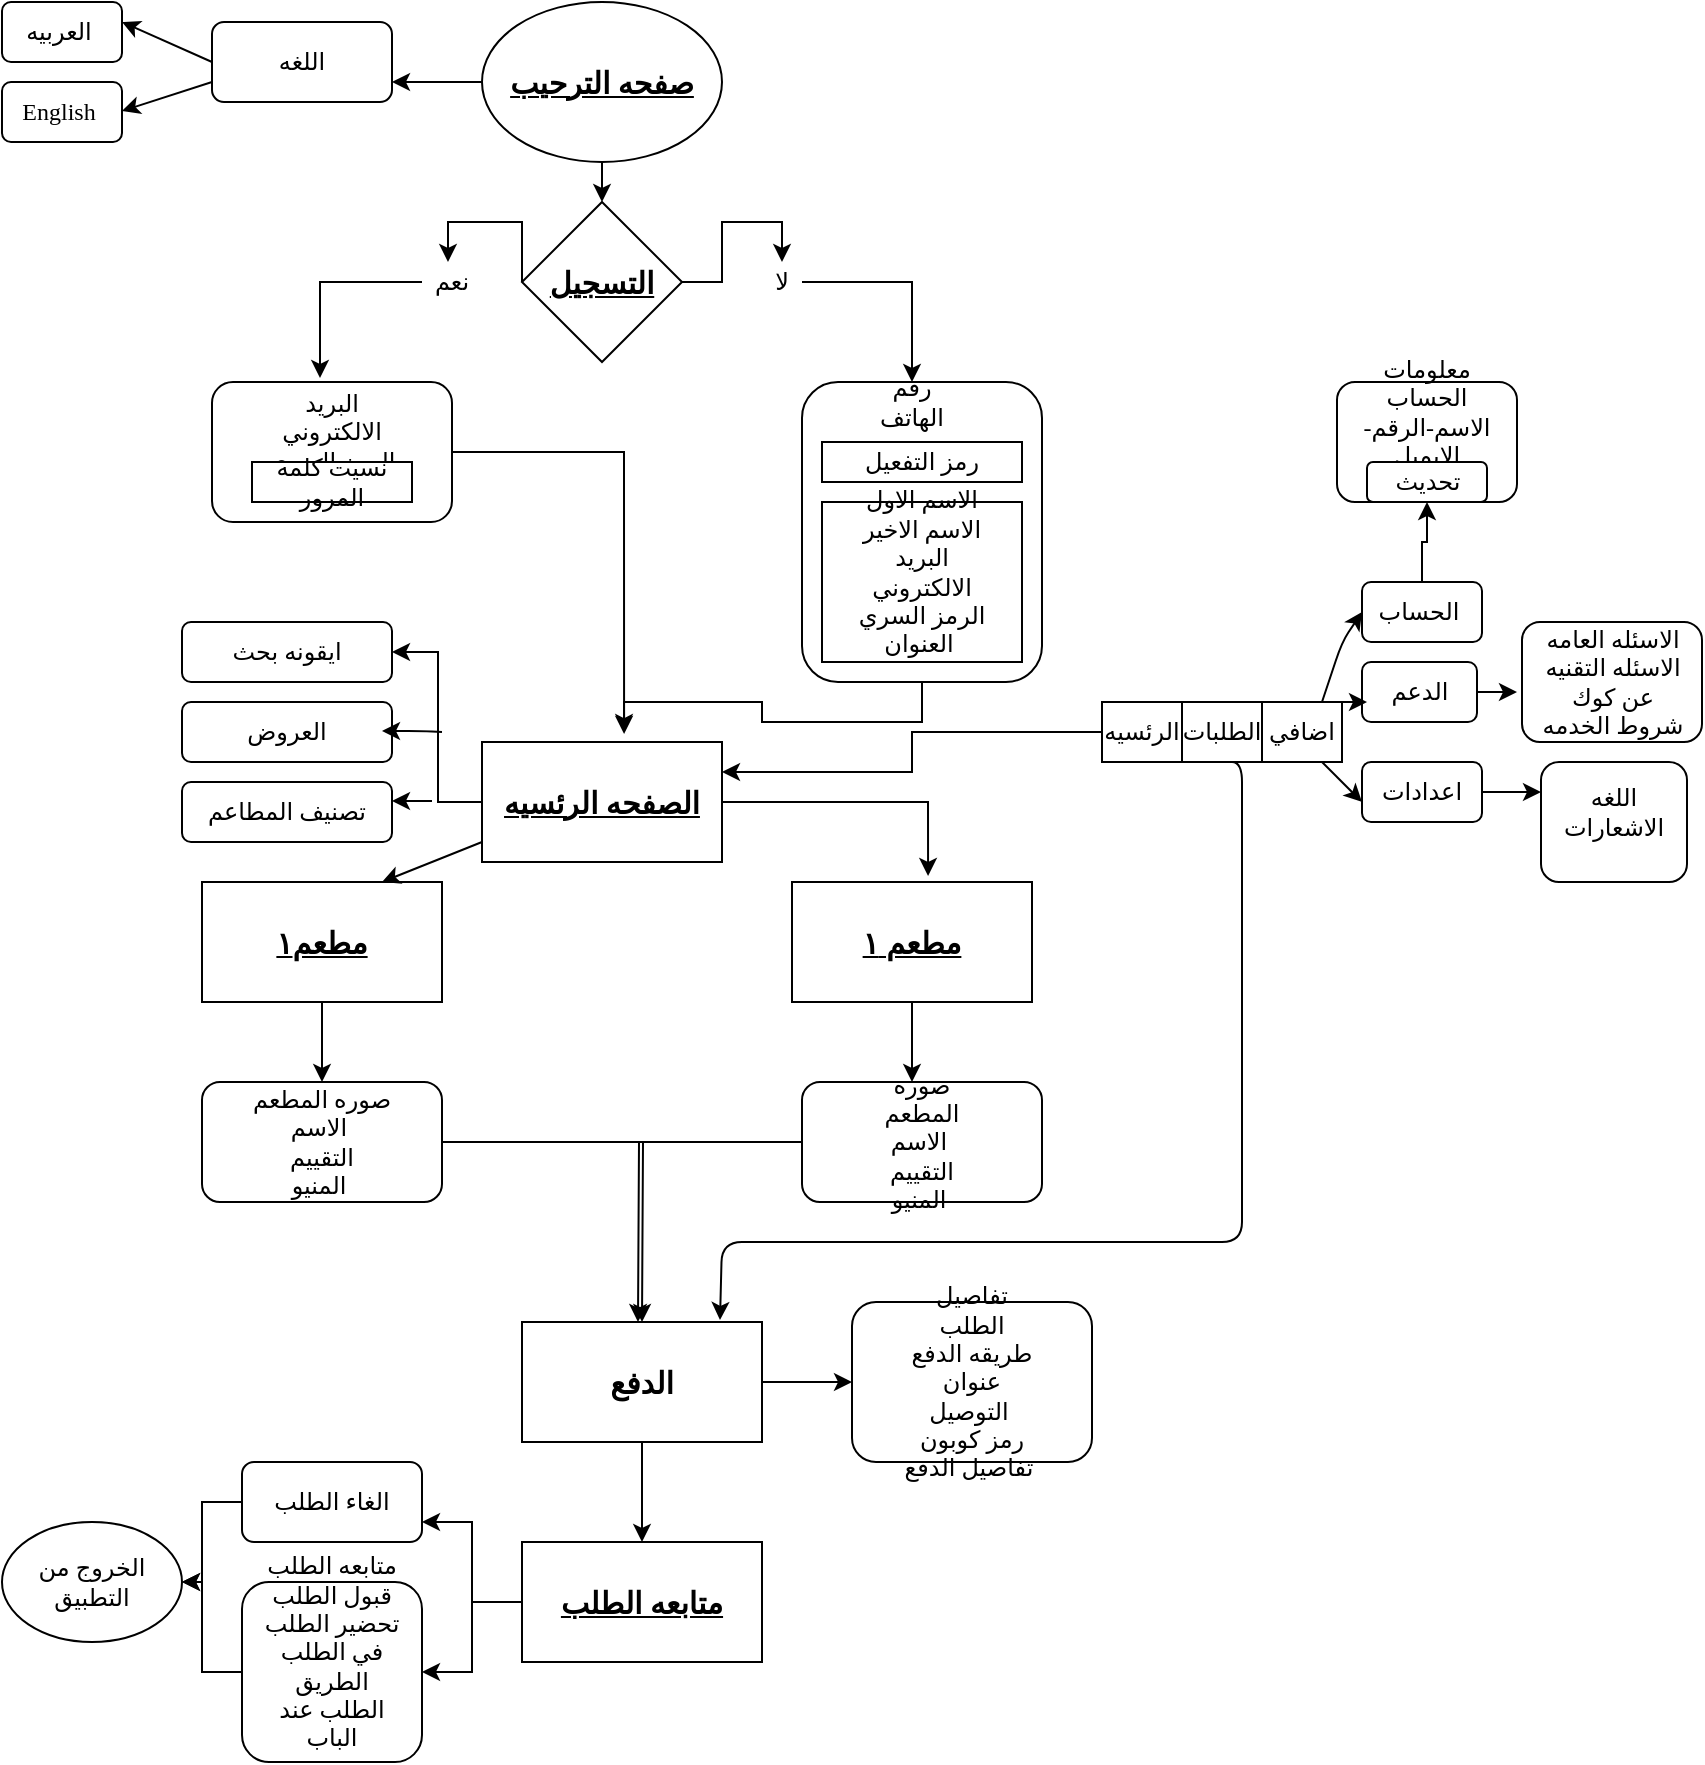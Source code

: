 <mxfile version="13.0.4" type="github">
  <diagram id="cYzsiMG_hBZ33oWnFEe3" name="Page-1">
    <mxGraphModel dx="1186" dy="764" grid="1" gridSize="10" guides="1" tooltips="1" connect="1" arrows="1" fold="1" page="1" pageScale="1" pageWidth="850" pageHeight="1100" math="0" shadow="0">
      <root>
        <mxCell id="0" />
        <mxCell id="1" parent="0" />
        <mxCell id="GLALJ3vJWi_O3MMSTwjA-37" style="edgeStyle=orthogonalEdgeStyle;rounded=0;orthogonalLoop=1;jettySize=auto;html=1;exitX=1;exitY=0.5;exitDx=0;exitDy=0;entryX=0.5;entryY=0;entryDx=0;entryDy=0;fontFamily=Verdana;labelBorderColor=none;labelBackgroundColor=none;" edge="1" parent="1" source="GLALJ3vJWi_O3MMSTwjA-42" target="GLALJ3vJWi_O3MMSTwjA-27">
          <mxGeometry relative="1" as="geometry" />
        </mxCell>
        <mxCell id="GLALJ3vJWi_O3MMSTwjA-39" style="edgeStyle=orthogonalEdgeStyle;rounded=0;orthogonalLoop=1;jettySize=auto;html=1;entryX=0.425;entryY=-0.04;entryDx=0;entryDy=0;entryPerimeter=0;exitX=0;exitY=0.5;exitDx=0;exitDy=0;fontFamily=Verdana;labelBorderColor=none;labelBackgroundColor=none;" edge="1" parent="1" source="GLALJ3vJWi_O3MMSTwjA-33" target="GLALJ3vJWi_O3MMSTwjA-34">
          <mxGeometry relative="1" as="geometry">
            <mxPoint x="180" y="160" as="sourcePoint" />
          </mxGeometry>
        </mxCell>
        <mxCell id="GLALJ3vJWi_O3MMSTwjA-7" value="&lt;b&gt;&lt;u&gt;&lt;font style=&quot;font-size: 15px&quot;&gt;التسجيل&lt;/font&gt;&lt;/u&gt;&lt;/b&gt;" style="rhombus;whiteSpace=wrap;html=1;fontFamily=Verdana;labelBorderColor=none;labelBackgroundColor=none;" vertex="1" parent="1">
          <mxGeometry x="260" y="120" width="80" height="80" as="geometry" />
        </mxCell>
        <mxCell id="GLALJ3vJWi_O3MMSTwjA-20" style="edgeStyle=orthogonalEdgeStyle;rounded=0;orthogonalLoop=1;jettySize=auto;html=1;exitX=0;exitY=0.5;exitDx=0;exitDy=0;entryX=1;entryY=0.75;entryDx=0;entryDy=0;fontFamily=Verdana;labelBorderColor=none;labelBackgroundColor=none;" edge="1" parent="1" source="GLALJ3vJWi_O3MMSTwjA-8" target="GLALJ3vJWi_O3MMSTwjA-15">
          <mxGeometry relative="1" as="geometry">
            <Array as="points">
              <mxPoint x="200" y="60" />
            </Array>
          </mxGeometry>
        </mxCell>
        <mxCell id="GLALJ3vJWi_O3MMSTwjA-25" style="edgeStyle=orthogonalEdgeStyle;rounded=0;orthogonalLoop=1;jettySize=auto;html=1;exitX=0.5;exitY=1;exitDx=0;exitDy=0;entryX=0.5;entryY=0;entryDx=0;entryDy=0;fontFamily=Verdana;labelBorderColor=none;labelBackgroundColor=none;" edge="1" parent="1" source="GLALJ3vJWi_O3MMSTwjA-8" target="GLALJ3vJWi_O3MMSTwjA-7">
          <mxGeometry relative="1" as="geometry" />
        </mxCell>
        <mxCell id="GLALJ3vJWi_O3MMSTwjA-8" value="&lt;b&gt;&lt;u&gt;&lt;font style=&quot;font-size: 15px&quot;&gt;صفحه الترحيب&lt;/font&gt;&lt;/u&gt;&lt;/b&gt;" style="ellipse;whiteSpace=wrap;html=1;fontFamily=Verdana;labelBorderColor=none;labelBackgroundColor=none;" vertex="1" parent="1">
          <mxGeometry x="240" y="20" width="120" height="80" as="geometry" />
        </mxCell>
        <mxCell id="GLALJ3vJWi_O3MMSTwjA-59" style="edgeStyle=orthogonalEdgeStyle;rounded=0;orthogonalLoop=1;jettySize=auto;html=1;entryX=1;entryY=0.5;entryDx=0;entryDy=0;fontFamily=Verdana;labelBorderColor=none;labelBackgroundColor=none;" edge="1" parent="1" source="GLALJ3vJWi_O3MMSTwjA-9" target="GLALJ3vJWi_O3MMSTwjA-52">
          <mxGeometry relative="1" as="geometry">
            <Array as="points">
              <mxPoint x="218" y="420" />
              <mxPoint x="218" y="345" />
            </Array>
          </mxGeometry>
        </mxCell>
        <mxCell id="GLALJ3vJWi_O3MMSTwjA-62" style="edgeStyle=orthogonalEdgeStyle;rounded=0;orthogonalLoop=1;jettySize=auto;html=1;entryX=0.567;entryY=-0.05;entryDx=0;entryDy=0;entryPerimeter=0;fontFamily=Verdana;labelBorderColor=none;labelBackgroundColor=none;" edge="1" parent="1" source="GLALJ3vJWi_O3MMSTwjA-9" target="GLALJ3vJWi_O3MMSTwjA-10">
          <mxGeometry relative="1" as="geometry" />
        </mxCell>
        <mxCell id="GLALJ3vJWi_O3MMSTwjA-9" value="&lt;b&gt;&lt;u&gt;&lt;font style=&quot;font-size: 15px&quot;&gt;الصفحه الرئسيه&lt;/font&gt;&lt;/u&gt;&lt;/b&gt;" style="rounded=0;whiteSpace=wrap;html=1;fontFamily=Verdana;labelBorderColor=none;labelBackgroundColor=none;" vertex="1" parent="1">
          <mxGeometry x="240" y="390" width="120" height="60" as="geometry" />
        </mxCell>
        <mxCell id="GLALJ3vJWi_O3MMSTwjA-67" style="edgeStyle=orthogonalEdgeStyle;rounded=0;orthogonalLoop=1;jettySize=auto;html=1;fontFamily=Verdana;labelBorderColor=none;labelBackgroundColor=none;" edge="1" parent="1" source="GLALJ3vJWi_O3MMSTwjA-10">
          <mxGeometry relative="1" as="geometry">
            <mxPoint x="455" y="560" as="targetPoint" />
          </mxGeometry>
        </mxCell>
        <mxCell id="GLALJ3vJWi_O3MMSTwjA-10" value="&lt;b&gt;&lt;u&gt;&lt;font style=&quot;font-size: 15px&quot;&gt;مطعم ١&lt;/font&gt;&lt;/u&gt;&lt;/b&gt;" style="rounded=0;whiteSpace=wrap;html=1;fontFamily=Verdana;labelBorderColor=none;labelBackgroundColor=none;" vertex="1" parent="1">
          <mxGeometry x="395" y="460" width="120" height="60" as="geometry" />
        </mxCell>
        <mxCell id="GLALJ3vJWi_O3MMSTwjA-71" style="edgeStyle=orthogonalEdgeStyle;rounded=0;orthogonalLoop=1;jettySize=auto;html=1;entryX=0.5;entryY=0;entryDx=0;entryDy=0;fontFamily=Verdana;labelBorderColor=none;labelBackgroundColor=none;" edge="1" parent="1" source="GLALJ3vJWi_O3MMSTwjA-11">
          <mxGeometry relative="1" as="geometry">
            <mxPoint x="320" y="790" as="targetPoint" />
          </mxGeometry>
        </mxCell>
        <mxCell id="GLALJ3vJWi_O3MMSTwjA-111" style="edgeStyle=orthogonalEdgeStyle;rounded=0;orthogonalLoop=1;jettySize=auto;html=1;entryX=0;entryY=0.5;entryDx=0;entryDy=0;fontFamily=Verdana;labelBorderColor=none;labelBackgroundColor=none;" edge="1" parent="1" source="GLALJ3vJWi_O3MMSTwjA-11" target="GLALJ3vJWi_O3MMSTwjA-98">
          <mxGeometry relative="1" as="geometry" />
        </mxCell>
        <mxCell id="GLALJ3vJWi_O3MMSTwjA-11" value="&lt;font style=&quot;font-size: 15px&quot;&gt;&lt;b&gt;الدفع&lt;/b&gt;&lt;/font&gt;" style="rounded=0;whiteSpace=wrap;html=1;fontFamily=Verdana;labelBorderColor=none;labelBackgroundColor=none;" vertex="1" parent="1">
          <mxGeometry x="260" y="680" width="120" height="60" as="geometry" />
        </mxCell>
        <mxCell id="GLALJ3vJWi_O3MMSTwjA-47" style="edgeStyle=orthogonalEdgeStyle;rounded=0;orthogonalLoop=1;jettySize=auto;html=1;exitX=0.5;exitY=1;exitDx=0;exitDy=0;entryX=0.592;entryY=-0.083;entryDx=0;entryDy=0;entryPerimeter=0;fontFamily=Verdana;labelBorderColor=none;labelBackgroundColor=none;" edge="1" parent="1" source="GLALJ3vJWi_O3MMSTwjA-12" target="GLALJ3vJWi_O3MMSTwjA-9">
          <mxGeometry relative="1" as="geometry" />
        </mxCell>
        <mxCell id="GLALJ3vJWi_O3MMSTwjA-12" value="" style="rounded=1;whiteSpace=wrap;html=1;fontFamily=Verdana;labelBorderColor=none;labelBackgroundColor=none;" vertex="1" parent="1">
          <mxGeometry x="400" y="210" width="120" height="150" as="geometry" />
        </mxCell>
        <mxCell id="GLALJ3vJWi_O3MMSTwjA-48" style="edgeStyle=orthogonalEdgeStyle;rounded=0;orthogonalLoop=1;jettySize=auto;html=1;entryX=0.592;entryY=-0.067;entryDx=0;entryDy=0;entryPerimeter=0;fontFamily=Verdana;labelBorderColor=none;labelBackgroundColor=none;" edge="1" parent="1" source="GLALJ3vJWi_O3MMSTwjA-13" target="GLALJ3vJWi_O3MMSTwjA-9">
          <mxGeometry relative="1" as="geometry" />
        </mxCell>
        <mxCell id="GLALJ3vJWi_O3MMSTwjA-13" value="" style="rounded=1;whiteSpace=wrap;html=1;fontFamily=Verdana;labelBorderColor=none;labelBackgroundColor=none;" vertex="1" parent="1">
          <mxGeometry x="105" y="210" width="120" height="70" as="geometry" />
        </mxCell>
        <mxCell id="GLALJ3vJWi_O3MMSTwjA-15" value="اللغه" style="rounded=1;whiteSpace=wrap;html=1;fontFamily=Verdana;labelBorderColor=none;labelBackgroundColor=none;" vertex="1" parent="1">
          <mxGeometry x="105" y="30" width="90" height="40" as="geometry" />
        </mxCell>
        <mxCell id="GLALJ3vJWi_O3MMSTwjA-18" value="العربيه&amp;nbsp;" style="rounded=1;whiteSpace=wrap;html=1;fontFamily=Verdana;labelBorderColor=none;labelBackgroundColor=none;" vertex="1" parent="1">
          <mxGeometry y="20" width="60" height="30" as="geometry" />
        </mxCell>
        <mxCell id="GLALJ3vJWi_O3MMSTwjA-19" value="English&amp;nbsp;" style="rounded=1;whiteSpace=wrap;html=1;fontFamily=Verdana;labelBorderColor=none;labelBackgroundColor=none;" vertex="1" parent="1">
          <mxGeometry y="60" width="60" height="30" as="geometry" />
        </mxCell>
        <mxCell id="GLALJ3vJWi_O3MMSTwjA-22" value="" style="endArrow=classic;html=1;exitX=0;exitY=0.75;exitDx=0;exitDy=0;fontFamily=Verdana;labelBorderColor=none;labelBackgroundColor=none;" edge="1" parent="1" source="GLALJ3vJWi_O3MMSTwjA-15">
          <mxGeometry width="50" height="50" relative="1" as="geometry">
            <mxPoint x="80" y="74.5" as="sourcePoint" />
            <mxPoint x="60" y="74.5" as="targetPoint" />
            <Array as="points">
              <mxPoint x="60" y="74.5" />
            </Array>
          </mxGeometry>
        </mxCell>
        <mxCell id="GLALJ3vJWi_O3MMSTwjA-23" value="" style="endArrow=classic;html=1;exitX=0;exitY=0.5;exitDx=0;exitDy=0;fontFamily=Verdana;labelBorderColor=none;labelBackgroundColor=none;" edge="1" parent="1" source="GLALJ3vJWi_O3MMSTwjA-15">
          <mxGeometry width="50" height="50" relative="1" as="geometry">
            <mxPoint x="100" y="40" as="sourcePoint" />
            <mxPoint x="60" y="30" as="targetPoint" />
            <Array as="points" />
          </mxGeometry>
        </mxCell>
        <mxCell id="GLALJ3vJWi_O3MMSTwjA-26" value="رمز التفعيل" style="rounded=0;whiteSpace=wrap;html=1;fontFamily=Verdana;labelBorderColor=none;labelBackgroundColor=none;" vertex="1" parent="1">
          <mxGeometry x="410" y="240" width="100" height="20" as="geometry" />
        </mxCell>
        <mxCell id="GLALJ3vJWi_O3MMSTwjA-27" value="رقم الهاتف" style="text;html=1;align=center;verticalAlign=middle;whiteSpace=wrap;rounded=0;fontFamily=Verdana;labelBorderColor=none;labelBackgroundColor=none;" vertex="1" parent="1">
          <mxGeometry x="430" y="210" width="50" height="20" as="geometry" />
        </mxCell>
        <mxCell id="GLALJ3vJWi_O3MMSTwjA-29" value="" style="rounded=0;whiteSpace=wrap;html=1;fontFamily=Verdana;labelBorderColor=none;labelBackgroundColor=none;" vertex="1" parent="1">
          <mxGeometry x="410" y="270" width="100" height="80" as="geometry" />
        </mxCell>
        <mxCell id="GLALJ3vJWi_O3MMSTwjA-31" value="الاسم الاول&lt;br&gt;الاسم الاخير&lt;br&gt;البريد الالكتروني&lt;br&gt;الرمز السري&lt;br&gt;العنوان&amp;nbsp;" style="text;html=1;align=center;verticalAlign=middle;whiteSpace=wrap;rounded=0;fontFamily=Verdana;labelBorderColor=none;labelBackgroundColor=none;" vertex="1" parent="1">
          <mxGeometry x="420" y="260" width="80" height="90" as="geometry" />
        </mxCell>
        <mxCell id="GLALJ3vJWi_O3MMSTwjA-34" value="البريد الالكتروني&lt;br&gt;الرمز السري" style="text;html=1;align=center;verticalAlign=middle;whiteSpace=wrap;rounded=0;fontFamily=Verdana;labelBorderColor=none;labelBackgroundColor=none;" vertex="1" parent="1">
          <mxGeometry x="125" y="210" width="80" height="50" as="geometry" />
        </mxCell>
        <mxCell id="GLALJ3vJWi_O3MMSTwjA-35" value="نسيت كلمه المرور" style="rounded=0;whiteSpace=wrap;html=1;fontFamily=Verdana;labelBorderColor=none;labelBackgroundColor=none;" vertex="1" parent="1">
          <mxGeometry x="125" y="250" width="80" height="20" as="geometry" />
        </mxCell>
        <mxCell id="GLALJ3vJWi_O3MMSTwjA-33" value="نعم" style="text;html=1;align=center;verticalAlign=middle;whiteSpace=wrap;rounded=0;fontFamily=Verdana;labelBorderColor=none;labelBackgroundColor=none;" vertex="1" parent="1">
          <mxGeometry x="210" y="150" width="30" height="20" as="geometry" />
        </mxCell>
        <mxCell id="GLALJ3vJWi_O3MMSTwjA-45" style="edgeStyle=orthogonalEdgeStyle;rounded=0;orthogonalLoop=1;jettySize=auto;html=1;exitX=0;exitY=0.5;exitDx=0;exitDy=0;fontFamily=Verdana;labelBorderColor=none;labelBackgroundColor=none;" edge="1" parent="1" source="GLALJ3vJWi_O3MMSTwjA-7">
          <mxGeometry relative="1" as="geometry">
            <mxPoint x="260" y="160" as="sourcePoint" />
            <mxPoint x="223" y="150" as="targetPoint" />
            <Array as="points">
              <mxPoint x="260" y="130" />
              <mxPoint x="223" y="130" />
            </Array>
          </mxGeometry>
        </mxCell>
        <mxCell id="GLALJ3vJWi_O3MMSTwjA-42" value="لا" style="text;html=1;align=center;verticalAlign=middle;whiteSpace=wrap;rounded=0;fontFamily=Verdana;labelBorderColor=none;labelBackgroundColor=none;" vertex="1" parent="1">
          <mxGeometry x="380" y="150" width="20" height="20" as="geometry" />
        </mxCell>
        <mxCell id="GLALJ3vJWi_O3MMSTwjA-46" style="edgeStyle=orthogonalEdgeStyle;rounded=0;orthogonalLoop=1;jettySize=auto;html=1;exitX=1;exitY=0.5;exitDx=0;exitDy=0;entryX=0.5;entryY=0;entryDx=0;entryDy=0;fontFamily=Verdana;labelBorderColor=none;labelBackgroundColor=none;" edge="1" parent="1" source="GLALJ3vJWi_O3MMSTwjA-7" target="GLALJ3vJWi_O3MMSTwjA-42">
          <mxGeometry relative="1" as="geometry">
            <mxPoint x="340" y="160" as="sourcePoint" />
            <mxPoint x="455" y="210" as="targetPoint" />
            <Array as="points">
              <mxPoint x="360" y="160" />
              <mxPoint x="360" y="130" />
              <mxPoint x="390" y="130" />
            </Array>
          </mxGeometry>
        </mxCell>
        <mxCell id="GLALJ3vJWi_O3MMSTwjA-68" style="edgeStyle=orthogonalEdgeStyle;rounded=0;orthogonalLoop=1;jettySize=auto;html=1;fontFamily=Verdana;labelBorderColor=none;labelBackgroundColor=none;" edge="1" parent="1" source="GLALJ3vJWi_O3MMSTwjA-51">
          <mxGeometry relative="1" as="geometry">
            <mxPoint x="160" y="560" as="targetPoint" />
          </mxGeometry>
        </mxCell>
        <mxCell id="GLALJ3vJWi_O3MMSTwjA-51" value="&lt;font style=&quot;font-size: 15px&quot;&gt;&lt;b&gt;&lt;u&gt;مطعم١&lt;/u&gt;&lt;/b&gt;&lt;/font&gt;" style="rounded=0;whiteSpace=wrap;html=1;fontFamily=Verdana;labelBorderColor=none;labelBackgroundColor=none;" vertex="1" parent="1">
          <mxGeometry x="100" y="460" width="120" height="60" as="geometry" />
        </mxCell>
        <mxCell id="GLALJ3vJWi_O3MMSTwjA-52" value="ايقونه بحث" style="rounded=1;whiteSpace=wrap;html=1;fontFamily=Verdana;labelBorderColor=none;labelBackgroundColor=none;" vertex="1" parent="1">
          <mxGeometry x="90" y="330" width="105" height="30" as="geometry" />
        </mxCell>
        <mxCell id="GLALJ3vJWi_O3MMSTwjA-53" value="العروض" style="rounded=1;whiteSpace=wrap;html=1;fontFamily=Verdana;labelBorderColor=none;labelBackgroundColor=none;" vertex="1" parent="1">
          <mxGeometry x="90" y="370" width="105" height="30" as="geometry" />
        </mxCell>
        <mxCell id="GLALJ3vJWi_O3MMSTwjA-54" value="تصنيف المطاعم" style="rounded=1;whiteSpace=wrap;html=1;fontFamily=Verdana;labelBorderColor=none;labelBackgroundColor=none;" vertex="1" parent="1">
          <mxGeometry x="90" y="410" width="105" height="30" as="geometry" />
        </mxCell>
        <mxCell id="GLALJ3vJWi_O3MMSTwjA-70" style="edgeStyle=orthogonalEdgeStyle;rounded=0;orthogonalLoop=1;jettySize=auto;html=1;fontFamily=Verdana;labelBorderColor=none;labelBackgroundColor=none;" edge="1" parent="1" source="GLALJ3vJWi_O3MMSTwjA-55">
          <mxGeometry relative="1" as="geometry">
            <mxPoint x="320" y="680" as="targetPoint" />
          </mxGeometry>
        </mxCell>
        <mxCell id="GLALJ3vJWi_O3MMSTwjA-55" value="&lt;span&gt;صوره المطعم&lt;/span&gt;&lt;br&gt;&lt;span&gt;الاسم&amp;nbsp;&lt;/span&gt;&lt;br&gt;&lt;span&gt;التقييم&lt;/span&gt;&lt;br&gt;&lt;span&gt;المنيو&amp;nbsp;&lt;/span&gt;" style="rounded=1;whiteSpace=wrap;html=1;fontFamily=Verdana;labelBorderColor=none;labelBackgroundColor=none;" vertex="1" parent="1">
          <mxGeometry x="100" y="560" width="120" height="60" as="geometry" />
        </mxCell>
        <mxCell id="GLALJ3vJWi_O3MMSTwjA-69" style="edgeStyle=orthogonalEdgeStyle;rounded=0;orthogonalLoop=1;jettySize=auto;html=1;fontFamily=Verdana;labelBorderColor=none;labelBackgroundColor=none;" edge="1" parent="1" source="GLALJ3vJWi_O3MMSTwjA-56">
          <mxGeometry relative="1" as="geometry">
            <mxPoint x="318" y="680" as="targetPoint" />
          </mxGeometry>
        </mxCell>
        <mxCell id="GLALJ3vJWi_O3MMSTwjA-56" value="" style="rounded=1;whiteSpace=wrap;html=1;fontFamily=Verdana;labelBorderColor=none;labelBackgroundColor=none;" vertex="1" parent="1">
          <mxGeometry x="400" y="560" width="120" height="60" as="geometry" />
        </mxCell>
        <mxCell id="GLALJ3vJWi_O3MMSTwjA-60" value="" style="endArrow=classic;html=1;fontFamily=Verdana;labelBorderColor=none;labelBackgroundColor=none;" edge="1" parent="1">
          <mxGeometry width="50" height="50" relative="1" as="geometry">
            <mxPoint x="220" y="385" as="sourcePoint" />
            <mxPoint x="190" y="384.5" as="targetPoint" />
            <Array as="points">
              <mxPoint x="210" y="384.5" />
            </Array>
          </mxGeometry>
        </mxCell>
        <mxCell id="GLALJ3vJWi_O3MMSTwjA-61" value="" style="endArrow=classic;html=1;fontFamily=Verdana;labelBorderColor=none;labelBackgroundColor=none;" edge="1" parent="1">
          <mxGeometry width="50" height="50" relative="1" as="geometry">
            <mxPoint x="215" y="419.5" as="sourcePoint" />
            <mxPoint x="195" y="419.5" as="targetPoint" />
          </mxGeometry>
        </mxCell>
        <mxCell id="GLALJ3vJWi_O3MMSTwjA-63" value="" style="endArrow=classic;html=1;entryX=0.75;entryY=0;entryDx=0;entryDy=0;fontFamily=Verdana;labelBorderColor=none;labelBackgroundColor=none;" edge="1" parent="1" target="GLALJ3vJWi_O3MMSTwjA-51">
          <mxGeometry width="50" height="50" relative="1" as="geometry">
            <mxPoint x="240" y="440" as="sourcePoint" />
            <mxPoint x="190" y="440" as="targetPoint" />
          </mxGeometry>
        </mxCell>
        <mxCell id="GLALJ3vJWi_O3MMSTwjA-72" value="اضافي" style="rounded=0;whiteSpace=wrap;html=1;fontFamily=Verdana;labelBorderColor=none;labelBackgroundColor=none;" vertex="1" parent="1">
          <mxGeometry x="630" y="370" width="40" height="30" as="geometry" />
        </mxCell>
        <mxCell id="GLALJ3vJWi_O3MMSTwjA-73" value="الطلبات" style="rounded=0;whiteSpace=wrap;html=1;fontFamily=Verdana;labelBorderColor=none;labelBackgroundColor=none;" vertex="1" parent="1">
          <mxGeometry x="590" y="370" width="40" height="30" as="geometry" />
        </mxCell>
        <mxCell id="GLALJ3vJWi_O3MMSTwjA-120" style="edgeStyle=orthogonalEdgeStyle;rounded=0;orthogonalLoop=1;jettySize=auto;html=1;entryX=1;entryY=0.25;entryDx=0;entryDy=0;fontFamily=Verdana;labelBorderColor=none;labelBackgroundColor=none;" edge="1" parent="1" source="GLALJ3vJWi_O3MMSTwjA-74" target="GLALJ3vJWi_O3MMSTwjA-9">
          <mxGeometry relative="1" as="geometry" />
        </mxCell>
        <mxCell id="GLALJ3vJWi_O3MMSTwjA-74" value="الرئسيه" style="rounded=0;whiteSpace=wrap;html=1;fontFamily=Verdana;labelBorderColor=none;labelBackgroundColor=none;" vertex="1" parent="1">
          <mxGeometry x="550" y="370" width="40" height="30" as="geometry" />
        </mxCell>
        <mxCell id="GLALJ3vJWi_O3MMSTwjA-89" style="edgeStyle=orthogonalEdgeStyle;rounded=0;orthogonalLoop=1;jettySize=auto;html=1;entryX=0.5;entryY=1;entryDx=0;entryDy=0;fontFamily=Verdana;labelBorderColor=none;labelBackgroundColor=none;" edge="1" parent="1" source="GLALJ3vJWi_O3MMSTwjA-78" target="GLALJ3vJWi_O3MMSTwjA-88">
          <mxGeometry relative="1" as="geometry" />
        </mxCell>
        <mxCell id="GLALJ3vJWi_O3MMSTwjA-78" value="الحساب&amp;nbsp;" style="rounded=1;whiteSpace=wrap;html=1;fontFamily=Verdana;labelBorderColor=none;labelBackgroundColor=none;" vertex="1" parent="1">
          <mxGeometry x="680" y="310" width="60" height="30" as="geometry" />
        </mxCell>
        <mxCell id="GLALJ3vJWi_O3MMSTwjA-93" value="" style="edgeStyle=orthogonalEdgeStyle;rounded=0;orthogonalLoop=1;jettySize=auto;html=1;fontFamily=Verdana;labelBorderColor=none;labelBackgroundColor=none;" edge="1" parent="1" source="GLALJ3vJWi_O3MMSTwjA-81">
          <mxGeometry relative="1" as="geometry">
            <mxPoint x="758" y="365" as="targetPoint" />
          </mxGeometry>
        </mxCell>
        <mxCell id="GLALJ3vJWi_O3MMSTwjA-81" value="الدعم" style="rounded=1;whiteSpace=wrap;html=1;fontFamily=Verdana;labelBorderColor=none;labelBackgroundColor=none;" vertex="1" parent="1">
          <mxGeometry x="680" y="350" width="57.5" height="30" as="geometry" />
        </mxCell>
        <mxCell id="GLALJ3vJWi_O3MMSTwjA-96" style="edgeStyle=orthogonalEdgeStyle;rounded=0;orthogonalLoop=1;jettySize=auto;html=1;entryX=0;entryY=0.25;entryDx=0;entryDy=0;fontFamily=Verdana;labelBorderColor=none;labelBackgroundColor=none;" edge="1" parent="1" source="GLALJ3vJWi_O3MMSTwjA-82" target="GLALJ3vJWi_O3MMSTwjA-94">
          <mxGeometry relative="1" as="geometry" />
        </mxCell>
        <mxCell id="GLALJ3vJWi_O3MMSTwjA-82" value="اعدادات" style="rounded=1;whiteSpace=wrap;html=1;fontFamily=Verdana;labelBorderColor=none;labelBackgroundColor=none;" vertex="1" parent="1">
          <mxGeometry x="680" y="400" width="60" height="30" as="geometry" />
        </mxCell>
        <mxCell id="GLALJ3vJWi_O3MMSTwjA-84" value="" style="rounded=1;whiteSpace=wrap;html=1;fontFamily=Verdana;labelBorderColor=none;labelBackgroundColor=none;" vertex="1" parent="1">
          <mxGeometry x="667.5" y="210" width="90" height="60" as="geometry" />
        </mxCell>
        <mxCell id="GLALJ3vJWi_O3MMSTwjA-85" value="معلومات الحساب&lt;br&gt;الاسم-الرقم-الايميل" style="text;html=1;align=center;verticalAlign=middle;whiteSpace=wrap;rounded=0;fontFamily=Verdana;labelBorderColor=none;labelBackgroundColor=none;" vertex="1" parent="1">
          <mxGeometry x="670" y="200" width="85" height="50" as="geometry" />
        </mxCell>
        <mxCell id="GLALJ3vJWi_O3MMSTwjA-88" value="تحديث" style="rounded=1;whiteSpace=wrap;html=1;fontFamily=Verdana;labelBorderColor=none;labelBackgroundColor=none;" vertex="1" parent="1">
          <mxGeometry x="682.5" y="250" width="60" height="20" as="geometry" />
        </mxCell>
        <mxCell id="GLALJ3vJWi_O3MMSTwjA-90" value="" style="rounded=1;whiteSpace=wrap;html=1;fontFamily=Verdana;labelBorderColor=none;labelBackgroundColor=none;" vertex="1" parent="1">
          <mxGeometry x="760" y="330" width="90" height="60" as="geometry" />
        </mxCell>
        <mxCell id="GLALJ3vJWi_O3MMSTwjA-91" value="الاسئله العامه&lt;br&gt;الاسئله التقنيه&lt;br&gt;عن كوك&lt;br&gt;شروط الخدمه" style="text;html=1;align=center;verticalAlign=middle;whiteSpace=wrap;rounded=0;fontFamily=Verdana;labelBorderColor=none;labelBackgroundColor=none;" vertex="1" parent="1">
          <mxGeometry x="767.5" y="350" width="75" height="20" as="geometry" />
        </mxCell>
        <mxCell id="GLALJ3vJWi_O3MMSTwjA-94" value="" style="rounded=1;whiteSpace=wrap;html=1;fontFamily=Verdana;labelBorderColor=none;labelBackgroundColor=none;" vertex="1" parent="1">
          <mxGeometry x="769.5" y="400" width="73" height="60" as="geometry" />
        </mxCell>
        <mxCell id="GLALJ3vJWi_O3MMSTwjA-95" value="اللغه&lt;br&gt;الاشعارات" style="text;html=1;align=center;verticalAlign=middle;whiteSpace=wrap;rounded=0;fontFamily=Verdana;labelBorderColor=none;labelBackgroundColor=none;" vertex="1" parent="1">
          <mxGeometry x="786" y="415" width="40" height="20" as="geometry" />
        </mxCell>
        <mxCell id="GLALJ3vJWi_O3MMSTwjA-97" value="صوره المطعم&lt;br&gt;الاسم&amp;nbsp;&lt;br&gt;التقييم&lt;br&gt;المنيو&amp;nbsp;" style="text;html=1;align=center;verticalAlign=middle;whiteSpace=wrap;rounded=0;fontFamily=Verdana;labelBorderColor=none;labelBackgroundColor=none;" vertex="1" parent="1">
          <mxGeometry x="430" y="580" width="60" height="20" as="geometry" />
        </mxCell>
        <mxCell id="GLALJ3vJWi_O3MMSTwjA-98" value="" style="rounded=1;whiteSpace=wrap;html=1;fontFamily=Verdana;labelBorderColor=none;labelBackgroundColor=none;" vertex="1" parent="1">
          <mxGeometry x="425" y="670" width="120" height="80" as="geometry" />
        </mxCell>
        <mxCell id="GLALJ3vJWi_O3MMSTwjA-99" value="تفاصيل الطلب&lt;br&gt;طريقه الدفع&lt;br&gt;عنوان التوصيل&amp;nbsp;&lt;br&gt;رمز كوبون&lt;br&gt;تفاصيل الدفع&amp;nbsp;" style="text;html=1;align=center;verticalAlign=middle;whiteSpace=wrap;rounded=0;fontFamily=Verdana;labelBorderColor=none;labelBackgroundColor=none;" vertex="1" parent="1">
          <mxGeometry x="450" y="700" width="70" height="20" as="geometry" />
        </mxCell>
        <mxCell id="GLALJ3vJWi_O3MMSTwjA-106" style="edgeStyle=orthogonalEdgeStyle;rounded=0;orthogonalLoop=1;jettySize=auto;html=1;entryX=1;entryY=0.75;entryDx=0;entryDy=0;fontFamily=Verdana;labelBorderColor=none;labelBackgroundColor=none;" edge="1" parent="1" source="GLALJ3vJWi_O3MMSTwjA-101" target="GLALJ3vJWi_O3MMSTwjA-102">
          <mxGeometry relative="1" as="geometry" />
        </mxCell>
        <mxCell id="GLALJ3vJWi_O3MMSTwjA-107" style="edgeStyle=orthogonalEdgeStyle;rounded=0;orthogonalLoop=1;jettySize=auto;html=1;entryX=1;entryY=0.5;entryDx=0;entryDy=0;fontFamily=Verdana;labelBorderColor=none;labelBackgroundColor=none;" edge="1" parent="1" source="GLALJ3vJWi_O3MMSTwjA-101" target="GLALJ3vJWi_O3MMSTwjA-103">
          <mxGeometry relative="1" as="geometry" />
        </mxCell>
        <mxCell id="GLALJ3vJWi_O3MMSTwjA-101" value="&lt;b&gt;&lt;u&gt;&lt;font style=&quot;font-size: 15px&quot;&gt;متابعه الطلب&lt;/font&gt;&lt;/u&gt;&lt;/b&gt;" style="rounded=0;whiteSpace=wrap;html=1;fontFamily=Verdana;labelBorderColor=none;labelBackgroundColor=none;" vertex="1" parent="1">
          <mxGeometry x="260" y="790" width="120" height="60" as="geometry" />
        </mxCell>
        <mxCell id="GLALJ3vJWi_O3MMSTwjA-109" style="edgeStyle=orthogonalEdgeStyle;rounded=0;orthogonalLoop=1;jettySize=auto;html=1;fontFamily=Verdana;labelBorderColor=none;labelBackgroundColor=none;" edge="1" parent="1" source="GLALJ3vJWi_O3MMSTwjA-102" target="GLALJ3vJWi_O3MMSTwjA-108">
          <mxGeometry relative="1" as="geometry" />
        </mxCell>
        <mxCell id="GLALJ3vJWi_O3MMSTwjA-102" value="الغاء الطلب" style="rounded=1;whiteSpace=wrap;html=1;fontFamily=Verdana;labelBorderColor=none;labelBackgroundColor=none;" vertex="1" parent="1">
          <mxGeometry x="120" y="750" width="90" height="40" as="geometry" />
        </mxCell>
        <mxCell id="GLALJ3vJWi_O3MMSTwjA-110" style="edgeStyle=orthogonalEdgeStyle;rounded=0;orthogonalLoop=1;jettySize=auto;html=1;entryX=1;entryY=0.5;entryDx=0;entryDy=0;fontFamily=Verdana;labelBorderColor=none;labelBackgroundColor=none;" edge="1" parent="1" source="GLALJ3vJWi_O3MMSTwjA-103" target="GLALJ3vJWi_O3MMSTwjA-108">
          <mxGeometry relative="1" as="geometry" />
        </mxCell>
        <mxCell id="GLALJ3vJWi_O3MMSTwjA-103" value="" style="rounded=1;whiteSpace=wrap;html=1;fontFamily=Verdana;labelBorderColor=none;labelBackgroundColor=none;" vertex="1" parent="1">
          <mxGeometry x="120" y="810" width="90" height="90" as="geometry" />
        </mxCell>
        <mxCell id="GLALJ3vJWi_O3MMSTwjA-104" value="متابعه الطلب&lt;br&gt;قبول الطلب&lt;br&gt;تحضير الطلب&lt;br&gt;في الطلب الطريق&lt;br&gt;الطلب عند الباب" style="text;html=1;align=center;verticalAlign=middle;whiteSpace=wrap;rounded=0;fontFamily=Verdana;labelBorderColor=none;labelBackgroundColor=none;" vertex="1" parent="1">
          <mxGeometry x="125" y="830" width="80" height="30" as="geometry" />
        </mxCell>
        <mxCell id="GLALJ3vJWi_O3MMSTwjA-108" value="الخروج من التطبيق" style="ellipse;whiteSpace=wrap;html=1;fontFamily=Verdana;labelBorderColor=none;labelBackgroundColor=none;" vertex="1" parent="1">
          <mxGeometry y="780" width="90" height="60" as="geometry" />
        </mxCell>
        <mxCell id="GLALJ3vJWi_O3MMSTwjA-113" value="" style="endArrow=classic;html=1;fontFamily=Verdana;labelBorderColor=none;labelBackgroundColor=none;" edge="1" parent="1">
          <mxGeometry width="50" height="50" relative="1" as="geometry">
            <mxPoint x="662.5" y="370" as="sourcePoint" />
            <mxPoint x="682.5" y="370" as="targetPoint" />
          </mxGeometry>
        </mxCell>
        <mxCell id="GLALJ3vJWi_O3MMSTwjA-115" value="" style="endArrow=classic;html=1;fontFamily=Verdana;labelBorderColor=none;labelBackgroundColor=none;" edge="1" parent="1">
          <mxGeometry width="50" height="50" relative="1" as="geometry">
            <mxPoint x="660" y="400" as="sourcePoint" />
            <mxPoint x="680" y="420" as="targetPoint" />
          </mxGeometry>
        </mxCell>
        <mxCell id="GLALJ3vJWi_O3MMSTwjA-116" value="" style="endArrow=classic;html=1;entryX=0;entryY=0.5;entryDx=0;entryDy=0;fontFamily=Verdana;labelBorderColor=none;labelBackgroundColor=none;" edge="1" parent="1" target="GLALJ3vJWi_O3MMSTwjA-78">
          <mxGeometry width="50" height="50" relative="1" as="geometry">
            <mxPoint x="660" y="370" as="sourcePoint" />
            <mxPoint x="680" y="330" as="targetPoint" />
            <Array as="points">
              <mxPoint x="670" y="340" />
            </Array>
          </mxGeometry>
        </mxCell>
        <mxCell id="GLALJ3vJWi_O3MMSTwjA-117" value="" style="endArrow=classic;html=1;exitX=0.5;exitY=1;exitDx=0;exitDy=0;entryX=0.825;entryY=-0.017;entryDx=0;entryDy=0;entryPerimeter=0;fontFamily=Verdana;labelBorderColor=none;labelBackgroundColor=none;" edge="1" parent="1" source="GLALJ3vJWi_O3MMSTwjA-73" target="GLALJ3vJWi_O3MMSTwjA-11">
          <mxGeometry width="50" height="50" relative="1" as="geometry">
            <mxPoint x="590" y="560" as="sourcePoint" />
            <mxPoint x="640" y="510" as="targetPoint" />
            <Array as="points">
              <mxPoint x="620" y="400" />
              <mxPoint x="620" y="610" />
              <mxPoint x="620" y="640" />
              <mxPoint x="360" y="640" />
            </Array>
          </mxGeometry>
        </mxCell>
      </root>
    </mxGraphModel>
  </diagram>
</mxfile>
